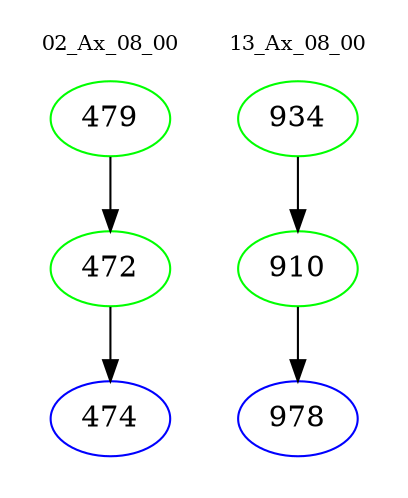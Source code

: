 digraph{
subgraph cluster_0 {
color = white
label = "02_Ax_08_00";
fontsize=10;
T0_479 [label="479", color="green"]
T0_479 -> T0_472 [color="black"]
T0_472 [label="472", color="green"]
T0_472 -> T0_474 [color="black"]
T0_474 [label="474", color="blue"]
}
subgraph cluster_1 {
color = white
label = "13_Ax_08_00";
fontsize=10;
T1_934 [label="934", color="green"]
T1_934 -> T1_910 [color="black"]
T1_910 [label="910", color="green"]
T1_910 -> T1_978 [color="black"]
T1_978 [label="978", color="blue"]
}
}
